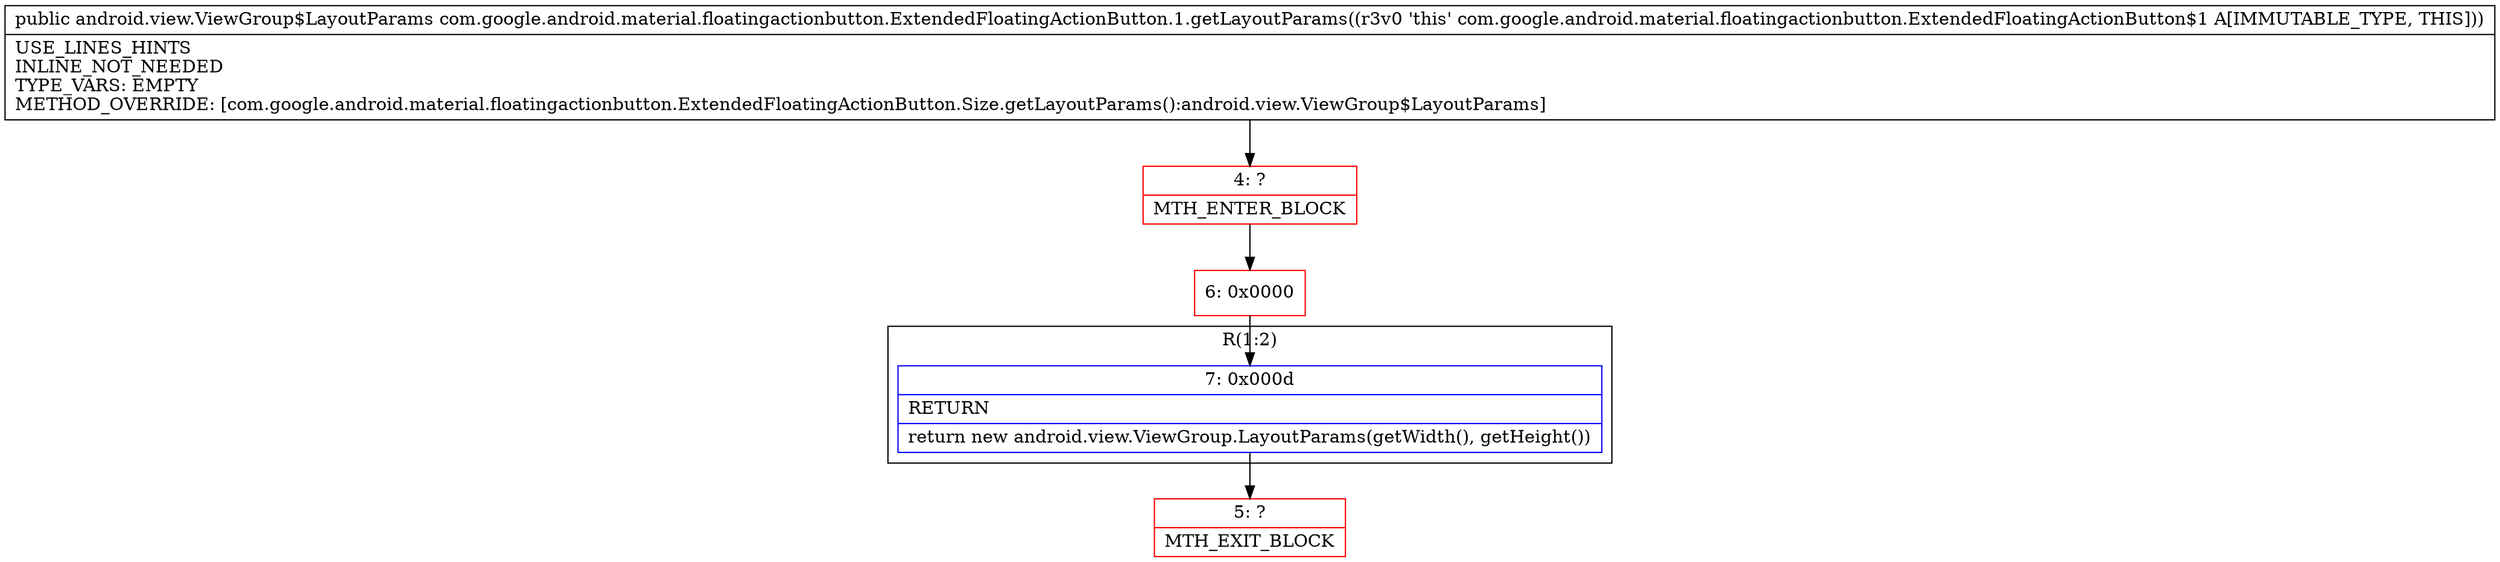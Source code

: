 digraph "CFG forcom.google.android.material.floatingactionbutton.ExtendedFloatingActionButton.1.getLayoutParams()Landroid\/view\/ViewGroup$LayoutParams;" {
subgraph cluster_Region_80288903 {
label = "R(1:2)";
node [shape=record,color=blue];
Node_7 [shape=record,label="{7\:\ 0x000d|RETURN\l|return new android.view.ViewGroup.LayoutParams(getWidth(), getHeight())\l}"];
}
Node_4 [shape=record,color=red,label="{4\:\ ?|MTH_ENTER_BLOCK\l}"];
Node_6 [shape=record,color=red,label="{6\:\ 0x0000}"];
Node_5 [shape=record,color=red,label="{5\:\ ?|MTH_EXIT_BLOCK\l}"];
MethodNode[shape=record,label="{public android.view.ViewGroup$LayoutParams com.google.android.material.floatingactionbutton.ExtendedFloatingActionButton.1.getLayoutParams((r3v0 'this' com.google.android.material.floatingactionbutton.ExtendedFloatingActionButton$1 A[IMMUTABLE_TYPE, THIS]))  | USE_LINES_HINTS\lINLINE_NOT_NEEDED\lTYPE_VARS: EMPTY\lMETHOD_OVERRIDE: [com.google.android.material.floatingactionbutton.ExtendedFloatingActionButton.Size.getLayoutParams():android.view.ViewGroup$LayoutParams]\l}"];
MethodNode -> Node_4;Node_7 -> Node_5;
Node_4 -> Node_6;
Node_6 -> Node_7;
}


